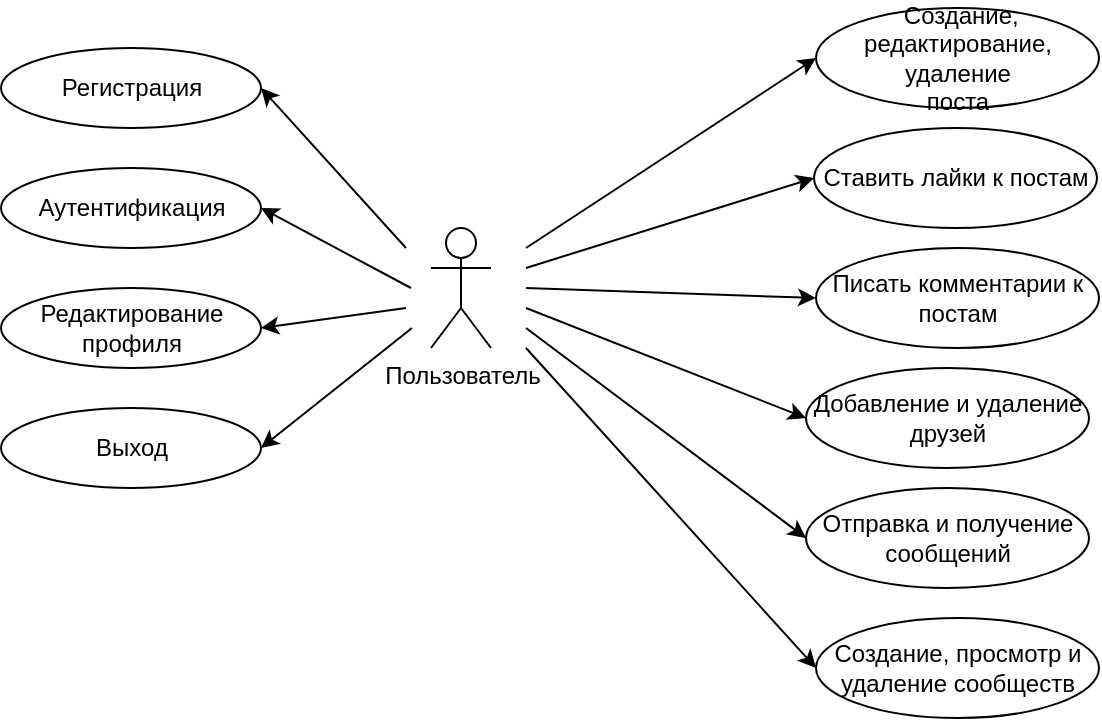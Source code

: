 <mxfile version="21.7.5" type="device">
  <diagram id="wgUuELK88-NEOA_8B5D5" name="Page-1">
    <mxGraphModel dx="989" dy="532" grid="1" gridSize="10" guides="1" tooltips="1" connect="1" arrows="1" fold="1" page="1" pageScale="1" pageWidth="850" pageHeight="1100" math="0" shadow="0">
      <root>
        <mxCell id="0" />
        <mxCell id="1" parent="0" />
        <mxCell id="w4sB6V5QOIPu8_KJgeS1-26" value="Пользователь" style="shape=umlActor;verticalLabelPosition=bottom;verticalAlign=top;html=1;outlineConnect=0;" parent="1" vertex="1">
          <mxGeometry x="732.5" y="220" width="30" height="60" as="geometry" />
        </mxCell>
        <mxCell id="w4sB6V5QOIPu8_KJgeS1-27" value="Аутентификация" style="ellipse;whiteSpace=wrap;html=1;" parent="1" vertex="1">
          <mxGeometry x="517.5" y="190" width="130" height="40" as="geometry" />
        </mxCell>
        <mxCell id="w4sB6V5QOIPu8_KJgeS1-28" value="Выход" style="ellipse;whiteSpace=wrap;html=1;" parent="1" vertex="1">
          <mxGeometry x="517.5" y="310" width="130" height="40" as="geometry" />
        </mxCell>
        <mxCell id="w4sB6V5QOIPu8_KJgeS1-29" value="" style="endArrow=classic;html=1;rounded=0;entryX=1;entryY=0.5;entryDx=0;entryDy=0;" parent="1" target="w4sB6V5QOIPu8_KJgeS1-28" edge="1">
          <mxGeometry width="50" height="50" relative="1" as="geometry">
            <mxPoint x="723" y="270" as="sourcePoint" />
            <mxPoint x="812.5" y="260.0" as="targetPoint" />
          </mxGeometry>
        </mxCell>
        <mxCell id="w4sB6V5QOIPu8_KJgeS1-30" value="" style="endArrow=classic;html=1;rounded=0;entryX=1;entryY=0.5;entryDx=0;entryDy=0;" parent="1" target="w4sB6V5QOIPu8_KJgeS1-27" edge="1">
          <mxGeometry width="50" height="50" relative="1" as="geometry">
            <mxPoint x="722.5" y="250" as="sourcePoint" />
            <mxPoint x="647.5" y="200.0" as="targetPoint" />
          </mxGeometry>
        </mxCell>
        <mxCell id="w4sB6V5QOIPu8_KJgeS1-31" value="&amp;nbsp;Создание,&lt;br&gt;редактирование, удаление&lt;br&gt;поста" style="ellipse;whiteSpace=wrap;html=1;align=center;" parent="1" vertex="1">
          <mxGeometry x="925" y="110" width="141.5" height="50" as="geometry" />
        </mxCell>
        <mxCell id="w4sB6V5QOIPu8_KJgeS1-32" value="Писать комментарии к постам" style="ellipse;whiteSpace=wrap;html=1;" parent="1" vertex="1">
          <mxGeometry x="925" y="230" width="141.5" height="50" as="geometry" />
        </mxCell>
        <mxCell id="w4sB6V5QOIPu8_KJgeS1-33" value="Ставить лайки к постам" style="ellipse;whiteSpace=wrap;html=1;" parent="1" vertex="1">
          <mxGeometry x="924" y="170" width="141.5" height="50" as="geometry" />
        </mxCell>
        <mxCell id="w4sB6V5QOIPu8_KJgeS1-36" value="Добавление и удаление друзей" style="ellipse;whiteSpace=wrap;html=1;" parent="1" vertex="1">
          <mxGeometry x="920" y="290" width="141.5" height="50" as="geometry" />
        </mxCell>
        <mxCell id="w4sB6V5QOIPu8_KJgeS1-37" value="Отправка и получение сообщений" style="ellipse;whiteSpace=wrap;html=1;" parent="1" vertex="1">
          <mxGeometry x="920" y="350" width="141.5" height="50" as="geometry" />
        </mxCell>
        <mxCell id="w4sB6V5QOIPu8_KJgeS1-42" value="" style="endArrow=classic;html=1;rounded=0;entryX=0;entryY=0.5;entryDx=0;entryDy=0;" parent="1" target="w4sB6V5QOIPu8_KJgeS1-31" edge="1">
          <mxGeometry width="50" height="50" relative="1" as="geometry">
            <mxPoint x="780" y="230" as="sourcePoint" />
            <mxPoint x="805.0" y="180.0" as="targetPoint" />
          </mxGeometry>
        </mxCell>
        <mxCell id="w4sB6V5QOIPu8_KJgeS1-43" value="" style="endArrow=classic;html=1;rounded=0;entryX=0;entryY=0.5;entryDx=0;entryDy=0;" parent="1" target="w4sB6V5QOIPu8_KJgeS1-33" edge="1">
          <mxGeometry width="50" height="50" relative="1" as="geometry">
            <mxPoint x="780" y="240" as="sourcePoint" />
            <mxPoint x="935.0" y="150" as="targetPoint" />
          </mxGeometry>
        </mxCell>
        <mxCell id="w4sB6V5QOIPu8_KJgeS1-44" value="" style="endArrow=classic;html=1;rounded=0;entryX=0;entryY=0.5;entryDx=0;entryDy=0;" parent="1" target="w4sB6V5QOIPu8_KJgeS1-32" edge="1">
          <mxGeometry width="50" height="50" relative="1" as="geometry">
            <mxPoint x="780" y="250" as="sourcePoint" />
            <mxPoint x="945.0" y="160" as="targetPoint" />
          </mxGeometry>
        </mxCell>
        <mxCell id="w4sB6V5QOIPu8_KJgeS1-45" value="" style="endArrow=classic;html=1;rounded=0;entryX=0;entryY=0.5;entryDx=0;entryDy=0;" parent="1" target="w4sB6V5QOIPu8_KJgeS1-36" edge="1">
          <mxGeometry width="50" height="50" relative="1" as="geometry">
            <mxPoint x="780" y="260" as="sourcePoint" />
            <mxPoint x="955.0" y="170" as="targetPoint" />
          </mxGeometry>
        </mxCell>
        <mxCell id="w4sB6V5QOIPu8_KJgeS1-46" value="" style="endArrow=classic;html=1;rounded=0;entryX=0;entryY=0.5;entryDx=0;entryDy=0;" parent="1" target="w4sB6V5QOIPu8_KJgeS1-37" edge="1">
          <mxGeometry width="50" height="50" relative="1" as="geometry">
            <mxPoint x="780" y="270" as="sourcePoint" />
            <mxPoint x="965.0" y="180" as="targetPoint" />
          </mxGeometry>
        </mxCell>
        <mxCell id="w4sB6V5QOIPu8_KJgeS1-71" value="Создание, просмотр и удаление сообществ" style="ellipse;whiteSpace=wrap;html=1;" parent="1" vertex="1">
          <mxGeometry x="925" y="415" width="141.5" height="50" as="geometry" />
        </mxCell>
        <mxCell id="w4sB6V5QOIPu8_KJgeS1-72" value="" style="endArrow=classic;html=1;rounded=0;entryX=0;entryY=0.5;entryDx=0;entryDy=0;" parent="1" target="w4sB6V5QOIPu8_KJgeS1-71" edge="1">
          <mxGeometry width="50" height="50" relative="1" as="geometry">
            <mxPoint x="780" y="280" as="sourcePoint" />
            <mxPoint x="820" y="240" as="targetPoint" />
          </mxGeometry>
        </mxCell>
        <mxCell id="X_rEjYDwqr95V1kLiph8-1" value="Регистрация" style="ellipse;whiteSpace=wrap;html=1;" vertex="1" parent="1">
          <mxGeometry x="517.5" y="130" width="130" height="40" as="geometry" />
        </mxCell>
        <mxCell id="X_rEjYDwqr95V1kLiph8-5" value="" style="endArrow=classic;html=1;rounded=0;entryX=1;entryY=0.5;entryDx=0;entryDy=0;" edge="1" parent="1" target="X_rEjYDwqr95V1kLiph8-1">
          <mxGeometry width="50" height="50" relative="1" as="geometry">
            <mxPoint x="720" y="230" as="sourcePoint" />
            <mxPoint x="780" y="250" as="targetPoint" />
          </mxGeometry>
        </mxCell>
        <mxCell id="X_rEjYDwqr95V1kLiph8-6" value="Редактирование профиля" style="ellipse;whiteSpace=wrap;html=1;" vertex="1" parent="1">
          <mxGeometry x="517.5" y="250" width="130" height="40" as="geometry" />
        </mxCell>
        <mxCell id="X_rEjYDwqr95V1kLiph8-7" value="" style="endArrow=classic;html=1;rounded=0;entryX=1;entryY=0.5;entryDx=0;entryDy=0;" edge="1" parent="1" target="X_rEjYDwqr95V1kLiph8-6">
          <mxGeometry width="50" height="50" relative="1" as="geometry">
            <mxPoint x="720" y="260" as="sourcePoint" />
            <mxPoint x="780" y="250" as="targetPoint" />
          </mxGeometry>
        </mxCell>
      </root>
    </mxGraphModel>
  </diagram>
</mxfile>
